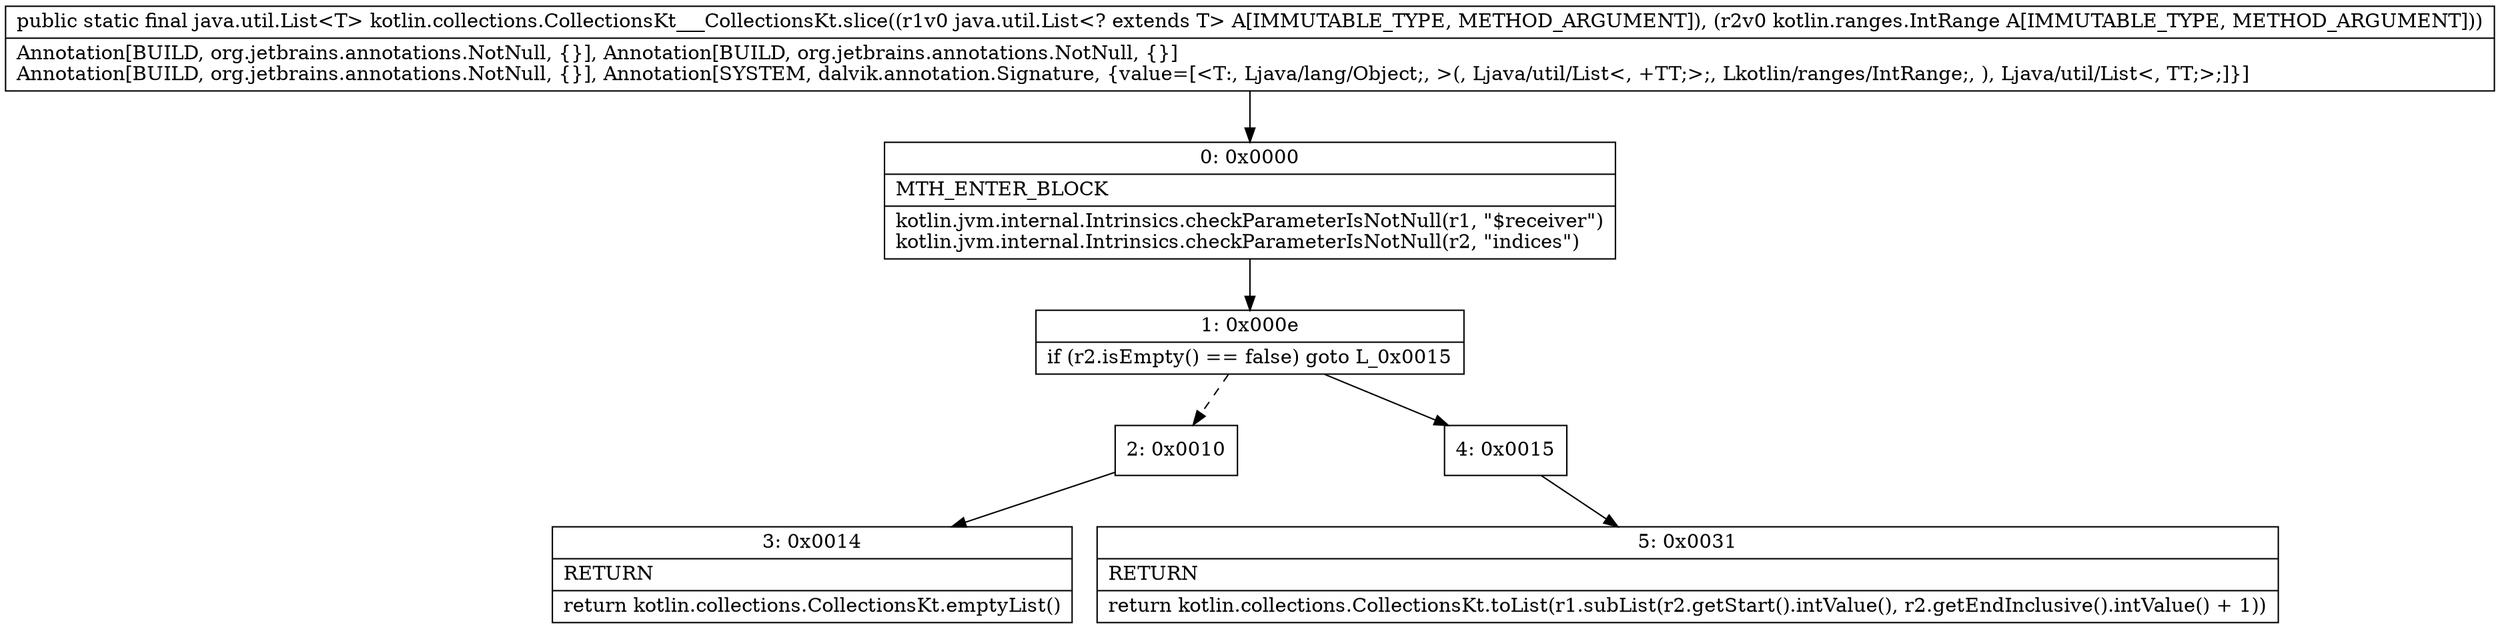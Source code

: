 digraph "CFG forkotlin.collections.CollectionsKt___CollectionsKt.slice(Ljava\/util\/List;Lkotlin\/ranges\/IntRange;)Ljava\/util\/List;" {
Node_0 [shape=record,label="{0\:\ 0x0000|MTH_ENTER_BLOCK\l|kotlin.jvm.internal.Intrinsics.checkParameterIsNotNull(r1, \"$receiver\")\lkotlin.jvm.internal.Intrinsics.checkParameterIsNotNull(r2, \"indices\")\l}"];
Node_1 [shape=record,label="{1\:\ 0x000e|if (r2.isEmpty() == false) goto L_0x0015\l}"];
Node_2 [shape=record,label="{2\:\ 0x0010}"];
Node_3 [shape=record,label="{3\:\ 0x0014|RETURN\l|return kotlin.collections.CollectionsKt.emptyList()\l}"];
Node_4 [shape=record,label="{4\:\ 0x0015}"];
Node_5 [shape=record,label="{5\:\ 0x0031|RETURN\l|return kotlin.collections.CollectionsKt.toList(r1.subList(r2.getStart().intValue(), r2.getEndInclusive().intValue() + 1))\l}"];
MethodNode[shape=record,label="{public static final java.util.List\<T\> kotlin.collections.CollectionsKt___CollectionsKt.slice((r1v0 java.util.List\<? extends T\> A[IMMUTABLE_TYPE, METHOD_ARGUMENT]), (r2v0 kotlin.ranges.IntRange A[IMMUTABLE_TYPE, METHOD_ARGUMENT]))  | Annotation[BUILD, org.jetbrains.annotations.NotNull, \{\}], Annotation[BUILD, org.jetbrains.annotations.NotNull, \{\}]\lAnnotation[BUILD, org.jetbrains.annotations.NotNull, \{\}], Annotation[SYSTEM, dalvik.annotation.Signature, \{value=[\<T:, Ljava\/lang\/Object;, \>(, Ljava\/util\/List\<, +TT;\>;, Lkotlin\/ranges\/IntRange;, ), Ljava\/util\/List\<, TT;\>;]\}]\l}"];
MethodNode -> Node_0;
Node_0 -> Node_1;
Node_1 -> Node_2[style=dashed];
Node_1 -> Node_4;
Node_2 -> Node_3;
Node_4 -> Node_5;
}

